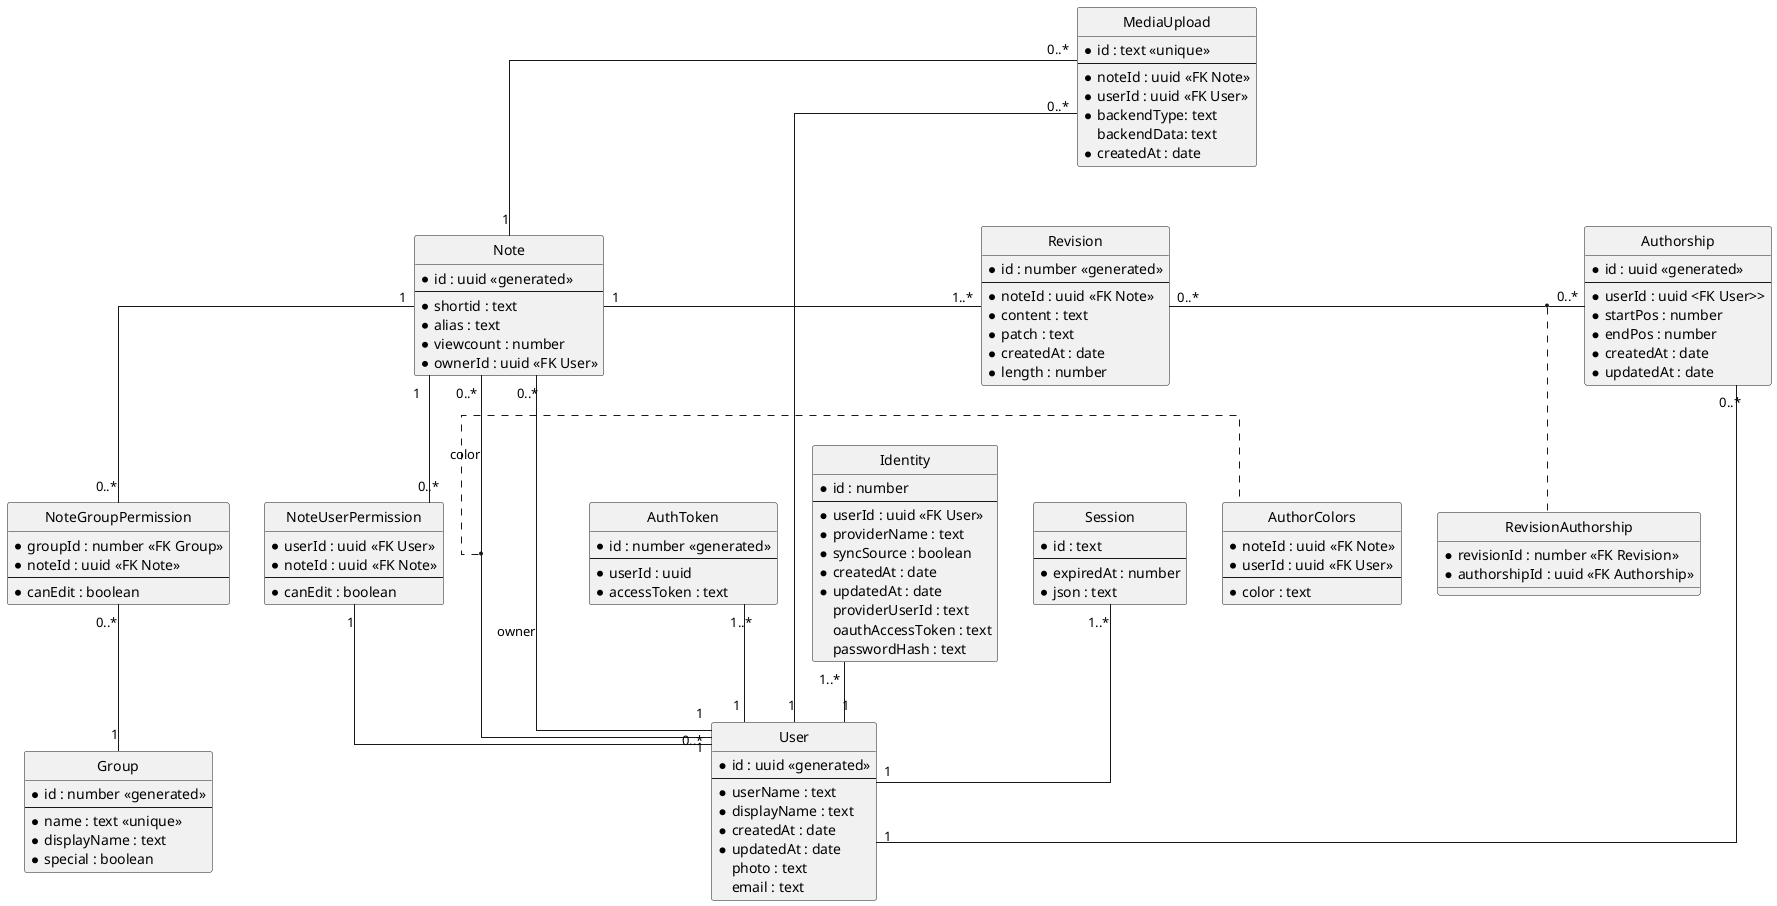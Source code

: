 @startuml
' hide the spot
hide circle

' avoid problems with angled crows feet
skinparam linetype ortho

entity "Note" {
  *id : uuid <<generated>>
  --
  *shortid : text
  *alias : text
  *viewcount : number
  *ownerId : uuid <<FK User>>
}

entity "User" {
  *id : uuid <<generated>>
  --
  *userName : text
  *displayName : text
  *createdAt : date
  *updatedAt : date
  photo : text
  email : text
}

entity "AuthToken" as authToken{
  *id : number <<generated>>
  --
  *userId : uuid
  *accessToken : text
}

entity "Identity" {
  *id : number
  --
  *userId : uuid <<FK User>>
  ' Identifies the external login provider and is set in the config
  *providerName : text
  *syncSource : boolean
  *createdAt : date
  *updatedAt : date
  ' The unique identifier of a user from the login provider
  providerUserId : text
  ' Token used to access the OAuth provider in the users name. Can be NULL
  oauthAccessToken : text
  ' Password hash. Can be NULL
  passwordHash : text
}

entity "Session" as seesion {
  *id : text
  --
  *expiredAt : number
  *json : text
}


entity "Revision" {
  *id : number <<generated>>
  --
  *noteId : uuid <<FK Note>>
  *content : text
  *patch : text
  *createdAt : date
  *length : number
}

entity "Authorship" {
  *id : uuid <<generated>>
  --
  *userId : uuid <FK User>>
  *startPos : number
  *endPos : number
  *createdAt : date
  *updatedAt : date
}

entity "RevisionAuthorship" {
  *revisionId : number <<FK Revision>>
  *authorshipId : uuid <<FK Authorship>>
}

entity "AuthorColors" {
  *noteId : uuid <<FK Note>>
  *userId : uuid <<FK User>>
  --
  *color : text
}


entity "NoteUserPermission" {
  *userId : uuid <<FK User>>
  *noteId : uuid <<FK Note>>
  --
  *canEdit : boolean
}

entity "Group" {
  *id : number <<generated>>
  --
  *name : text <<unique>>
  *displayName : text
  ' Is set to denote a special group
  ' Special groups are used to map the old share settings like "everyone can edit"
  ' or "logged in users can view" to the group permission system
  *special : boolean
  }

 entity "NoteGroupPermission" {
  *groupId : number <<FK Group>>
  *noteId : uuid <<FK Note>>
  --
  *canEdit : boolean
}

entity "MediaUpload" {
  *id : text <<unique>>
  --
  *noteId : uuid <<FK Note>>
  *userId : uuid <<FK User>>
  *backendType: text
  backendData: text
  *createdAt : date
}

Note "1" - "1..*" Revision
Revision "0..*" - "0..*" Authorship
(Revision, Authorship) .. RevisionAuthorship
Authorship "0..*" -- "1" User
Note "0..*" -- "1" User : owner
Note "1" -- "0..*" NoteUserPermission
NoteUserPermission "1" -- "1" User
Note "1" -- "0..*" NoteGroupPermission
NoteGroupPermission "0..*" -- "1" Group
Identity "1..*" -- "1" User
authToken "1..*" -- "1" User
seesion "1..*" -- "1" User
Note "0..*" -- "0..*" User : color
(Note, User) .. AuthorColors
MediaUpload "0..*" -- "1" Note
MediaUpload "0..*" -- "1" User
@enduml
